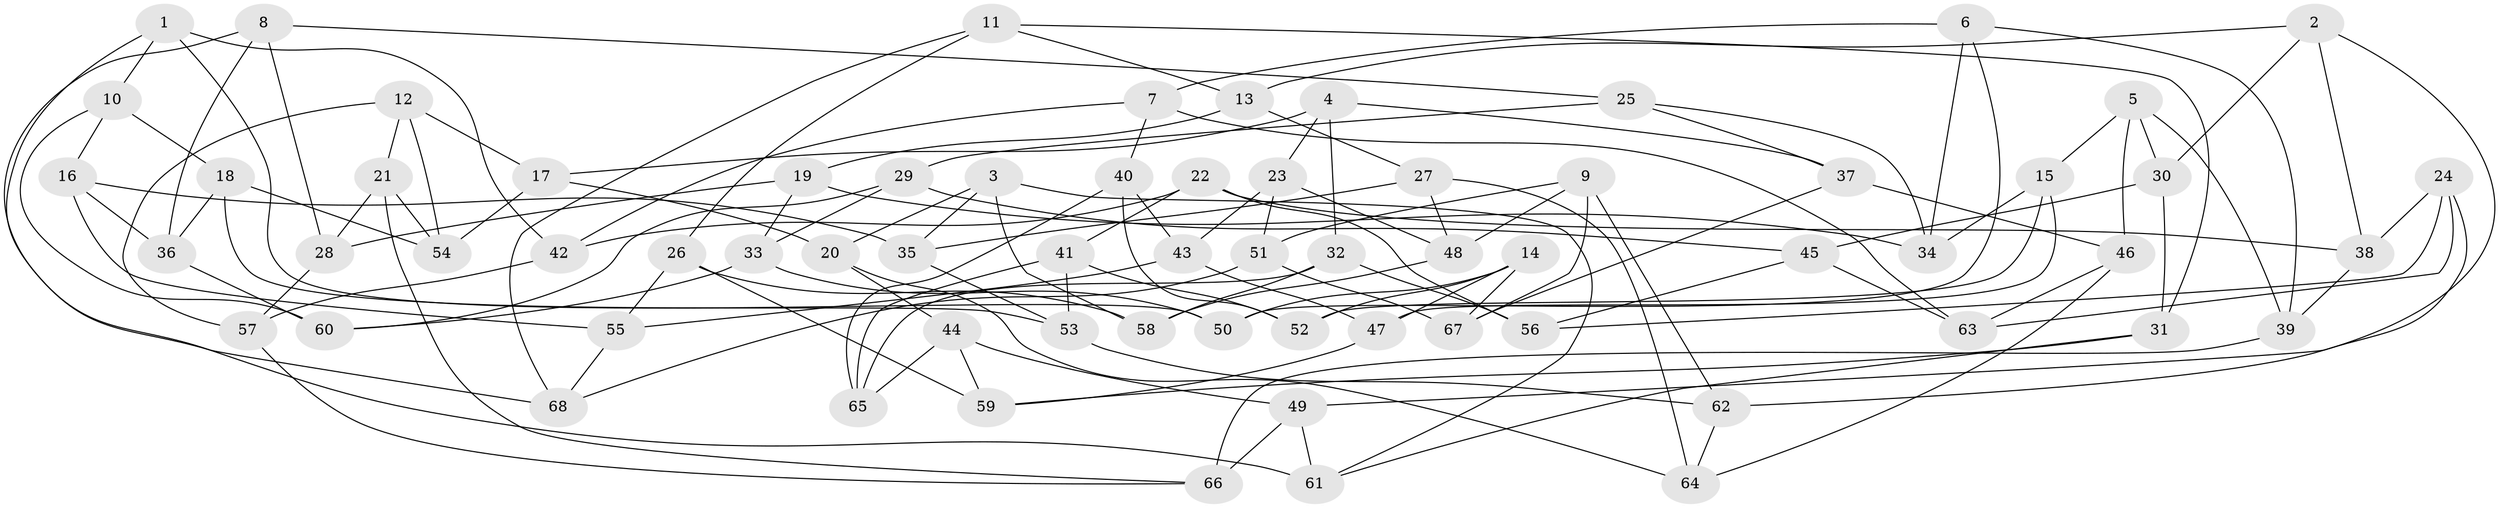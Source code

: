 // coarse degree distribution, {6: 0.5853658536585366, 4: 0.3170731707317073, 3: 0.04878048780487805, 5: 0.04878048780487805}
// Generated by graph-tools (version 1.1) at 2025/24/03/03/25 07:24:28]
// undirected, 68 vertices, 136 edges
graph export_dot {
graph [start="1"]
  node [color=gray90,style=filled];
  1;
  2;
  3;
  4;
  5;
  6;
  7;
  8;
  9;
  10;
  11;
  12;
  13;
  14;
  15;
  16;
  17;
  18;
  19;
  20;
  21;
  22;
  23;
  24;
  25;
  26;
  27;
  28;
  29;
  30;
  31;
  32;
  33;
  34;
  35;
  36;
  37;
  38;
  39;
  40;
  41;
  42;
  43;
  44;
  45;
  46;
  47;
  48;
  49;
  50;
  51;
  52;
  53;
  54;
  55;
  56;
  57;
  58;
  59;
  60;
  61;
  62;
  63;
  64;
  65;
  66;
  67;
  68;
  1 -- 50;
  1 -- 68;
  1 -- 10;
  1 -- 42;
  2 -- 38;
  2 -- 13;
  2 -- 30;
  2 -- 49;
  3 -- 35;
  3 -- 61;
  3 -- 58;
  3 -- 20;
  4 -- 17;
  4 -- 32;
  4 -- 23;
  4 -- 37;
  5 -- 15;
  5 -- 30;
  5 -- 46;
  5 -- 39;
  6 -- 7;
  6 -- 34;
  6 -- 50;
  6 -- 39;
  7 -- 42;
  7 -- 63;
  7 -- 40;
  8 -- 25;
  8 -- 61;
  8 -- 36;
  8 -- 28;
  9 -- 67;
  9 -- 62;
  9 -- 48;
  9 -- 51;
  10 -- 16;
  10 -- 60;
  10 -- 18;
  11 -- 26;
  11 -- 31;
  11 -- 68;
  11 -- 13;
  12 -- 21;
  12 -- 17;
  12 -- 54;
  12 -- 57;
  13 -- 19;
  13 -- 27;
  14 -- 50;
  14 -- 47;
  14 -- 67;
  14 -- 52;
  15 -- 47;
  15 -- 34;
  15 -- 52;
  16 -- 35;
  16 -- 36;
  16 -- 55;
  17 -- 54;
  17 -- 20;
  18 -- 36;
  18 -- 54;
  18 -- 53;
  19 -- 34;
  19 -- 28;
  19 -- 33;
  20 -- 44;
  20 -- 64;
  21 -- 66;
  21 -- 28;
  21 -- 54;
  22 -- 38;
  22 -- 41;
  22 -- 56;
  22 -- 42;
  23 -- 43;
  23 -- 51;
  23 -- 48;
  24 -- 56;
  24 -- 38;
  24 -- 63;
  24 -- 62;
  25 -- 37;
  25 -- 34;
  25 -- 29;
  26 -- 59;
  26 -- 58;
  26 -- 55;
  27 -- 48;
  27 -- 35;
  27 -- 64;
  28 -- 57;
  29 -- 33;
  29 -- 60;
  29 -- 45;
  30 -- 45;
  30 -- 31;
  31 -- 59;
  31 -- 61;
  32 -- 58;
  32 -- 56;
  32 -- 65;
  33 -- 50;
  33 -- 60;
  35 -- 53;
  36 -- 60;
  37 -- 46;
  37 -- 67;
  38 -- 39;
  39 -- 66;
  40 -- 43;
  40 -- 52;
  40 -- 65;
  41 -- 53;
  41 -- 65;
  41 -- 52;
  42 -- 57;
  43 -- 55;
  43 -- 47;
  44 -- 49;
  44 -- 59;
  44 -- 65;
  45 -- 56;
  45 -- 63;
  46 -- 64;
  46 -- 63;
  47 -- 59;
  48 -- 58;
  49 -- 66;
  49 -- 61;
  51 -- 67;
  51 -- 68;
  53 -- 62;
  55 -- 68;
  57 -- 66;
  62 -- 64;
}
